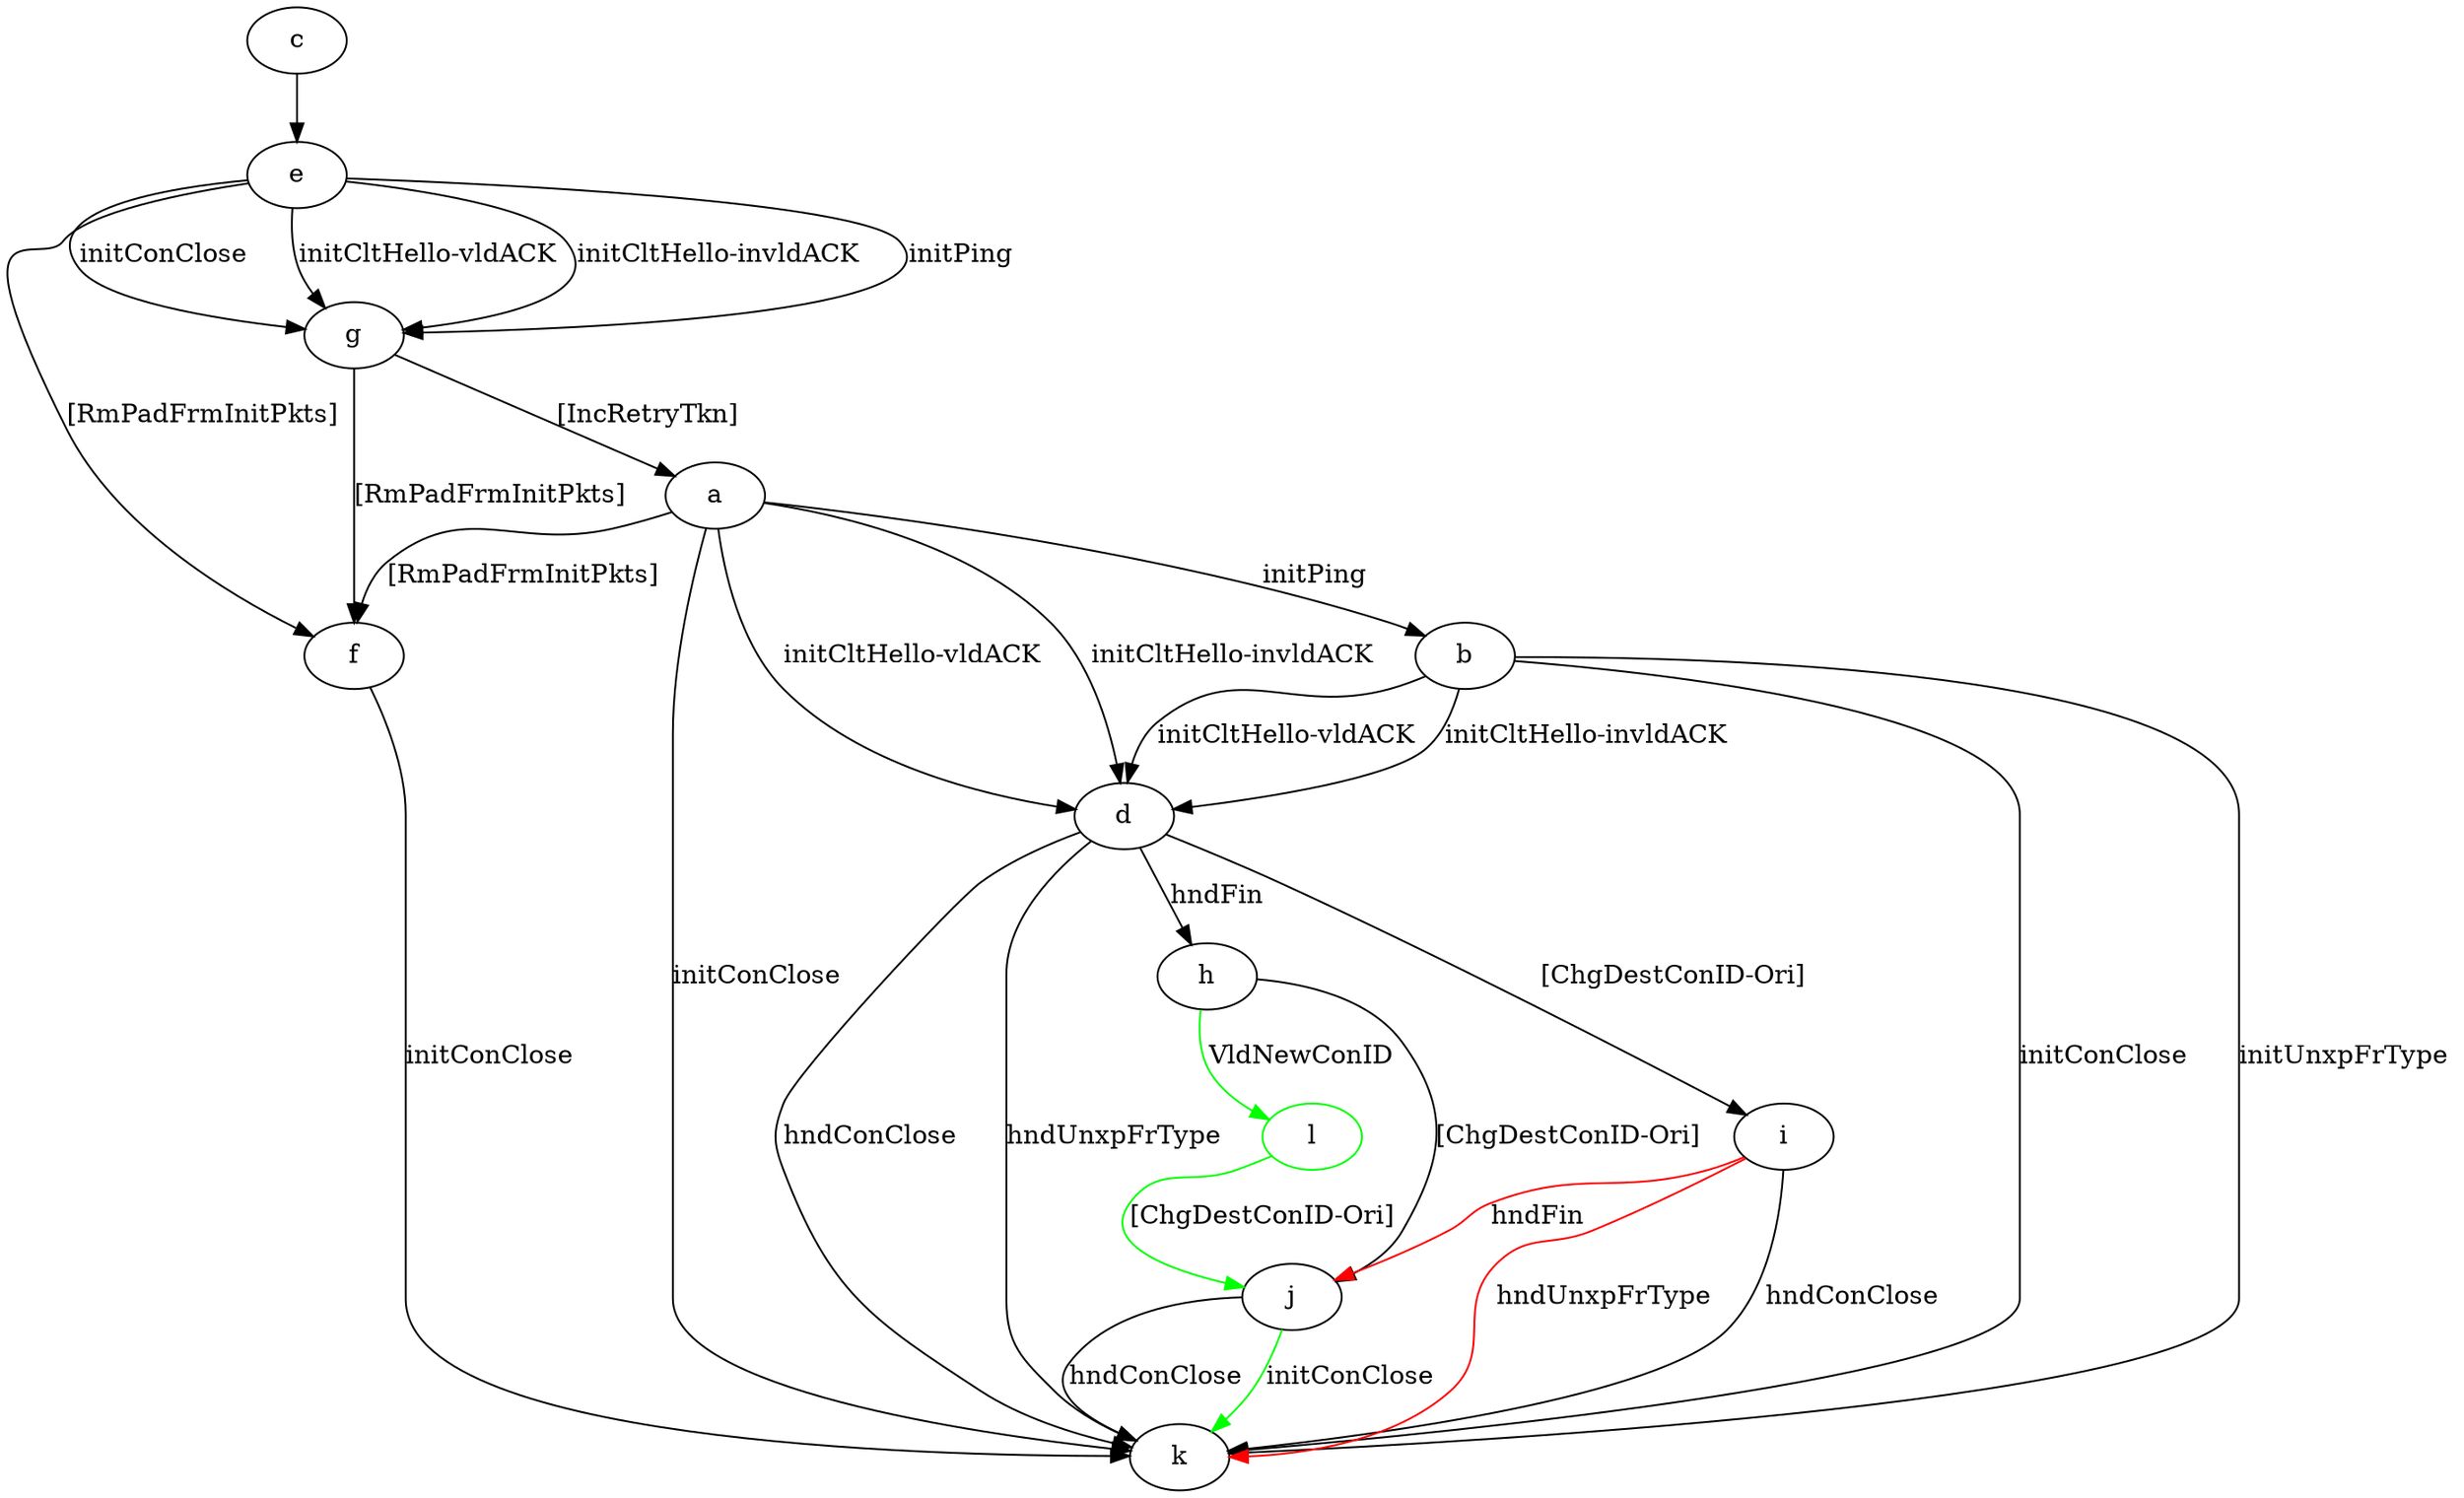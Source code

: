 digraph "" {
	a -> b	[key=0,
		label="initPing "];
	a -> d	[key=0,
		label="initCltHello-vldACK "];
	a -> d	[key=1,
		label="initCltHello-invldACK "];
	a -> f	[key=0,
		label="[RmPadFrmInitPkts] "];
	a -> k	[key=0,
		label="initConClose "];
	b -> d	[key=0,
		label="initCltHello-vldACK "];
	b -> d	[key=1,
		label="initCltHello-invldACK "];
	b -> k	[key=0,
		label="initConClose "];
	b -> k	[key=1,
		label="initUnxpFrType "];
	c -> e	[key=0];
	d -> h	[key=0,
		label="hndFin "];
	d -> i	[key=0,
		label="[ChgDestConID-Ori] "];
	d -> k	[key=0,
		label="hndConClose "];
	d -> k	[key=1,
		label="hndUnxpFrType "];
	e -> f	[key=0,
		label="[RmPadFrmInitPkts] "];
	e -> g	[key=0,
		label="initPing "];
	e -> g	[key=1,
		label="initConClose "];
	e -> g	[key=2,
		label="initCltHello-vldACK "];
	e -> g	[key=3,
		label="initCltHello-invldACK "];
	f -> k	[key=0,
		label="initConClose "];
	g -> a	[key=0,
		label="[IncRetryTkn] "];
	g -> f	[key=0,
		label="[RmPadFrmInitPkts] "];
	h -> j	[key=0,
		label="[ChgDestConID-Ori] "];
	l	[color=green];
	h -> l	[key=0,
		color=green,
		label="VldNewConID "];
	i -> j	[key=0,
		color=red,
		label="hndFin "];
	i -> k	[key=0,
		label="hndConClose "];
	i -> k	[key=1,
		color=red,
		label="hndUnxpFrType "];
	j -> k	[key=0,
		label="hndConClose "];
	j -> k	[key=1,
		color=green,
		label="initConClose "];
	l -> j	[key=0,
		color=green,
		label="[ChgDestConID-Ori] "];
}
